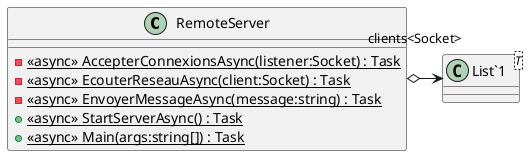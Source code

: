 @startuml
class RemoteServer {
    - {static} <<async>> AccepterConnexionsAsync(listener:Socket) : Task
    - {static} <<async>> EcouterReseauAsync(client:Socket) : Task
    - {static} <<async>> EnvoyerMessageAsync(message:string) : Task
    + {static} <<async>> StartServerAsync() : Task
    + {static} <<async>> Main(args:string[]) : Task
}
class "List`1"<T> {
}
RemoteServer o-> "clients<Socket>" "List`1"
@enduml
